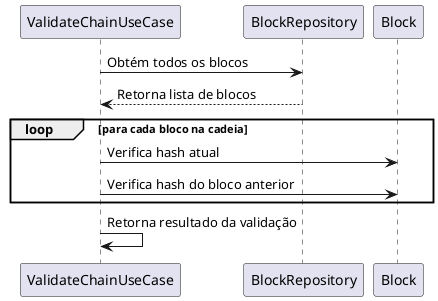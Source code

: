 @startuml
participant "ValidateChainUseCase" as ValidateChain
participant "BlockRepository" as BlockRepo
participant "Block" as Bloco

ValidateChain -> BlockRepo: Obtém todos os blocos
BlockRepo --> ValidateChain: Retorna lista de blocos
loop para cada bloco na cadeia
    ValidateChain -> Bloco: Verifica hash atual
    ValidateChain -> Bloco: Verifica hash do bloco anterior
end
ValidateChain -> ValidateChain: Retorna resultado da validação
@enduml

